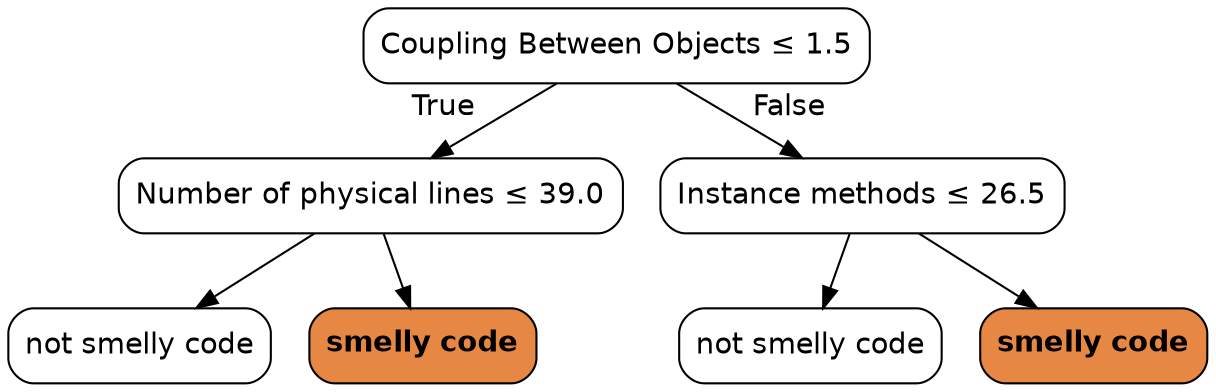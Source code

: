 digraph Tree {
node [color="black", fontname=helvetica, shape=box,  style="filled, rounded", fillcolor="#FFFFFF"];
edge [fontname=helvetica];
0 [label=<Coupling Between Objects &le; 1.5>];
1 [label=<Number of physical lines &le; 39.0>];
0 -> 1  [headlabel="True", labelangle=45, labeldistance="2.5"];
3 [label=<not smelly code>];
1 -> 3;
4 [label=<<b>smelly code</b>>, fillcolor="#e68743"];
1 -> 4;
2 [label=<Instance methods &le; 26.5>];
0 -> 2  [headlabel="False", labelangle="-45", labeldistance="2.5"];
5 [label=<not smelly code>];
2 -> 5;
6 [label=<<b>smelly code</b>>, fillcolor="#e68743"];
2 -> 6;
}
